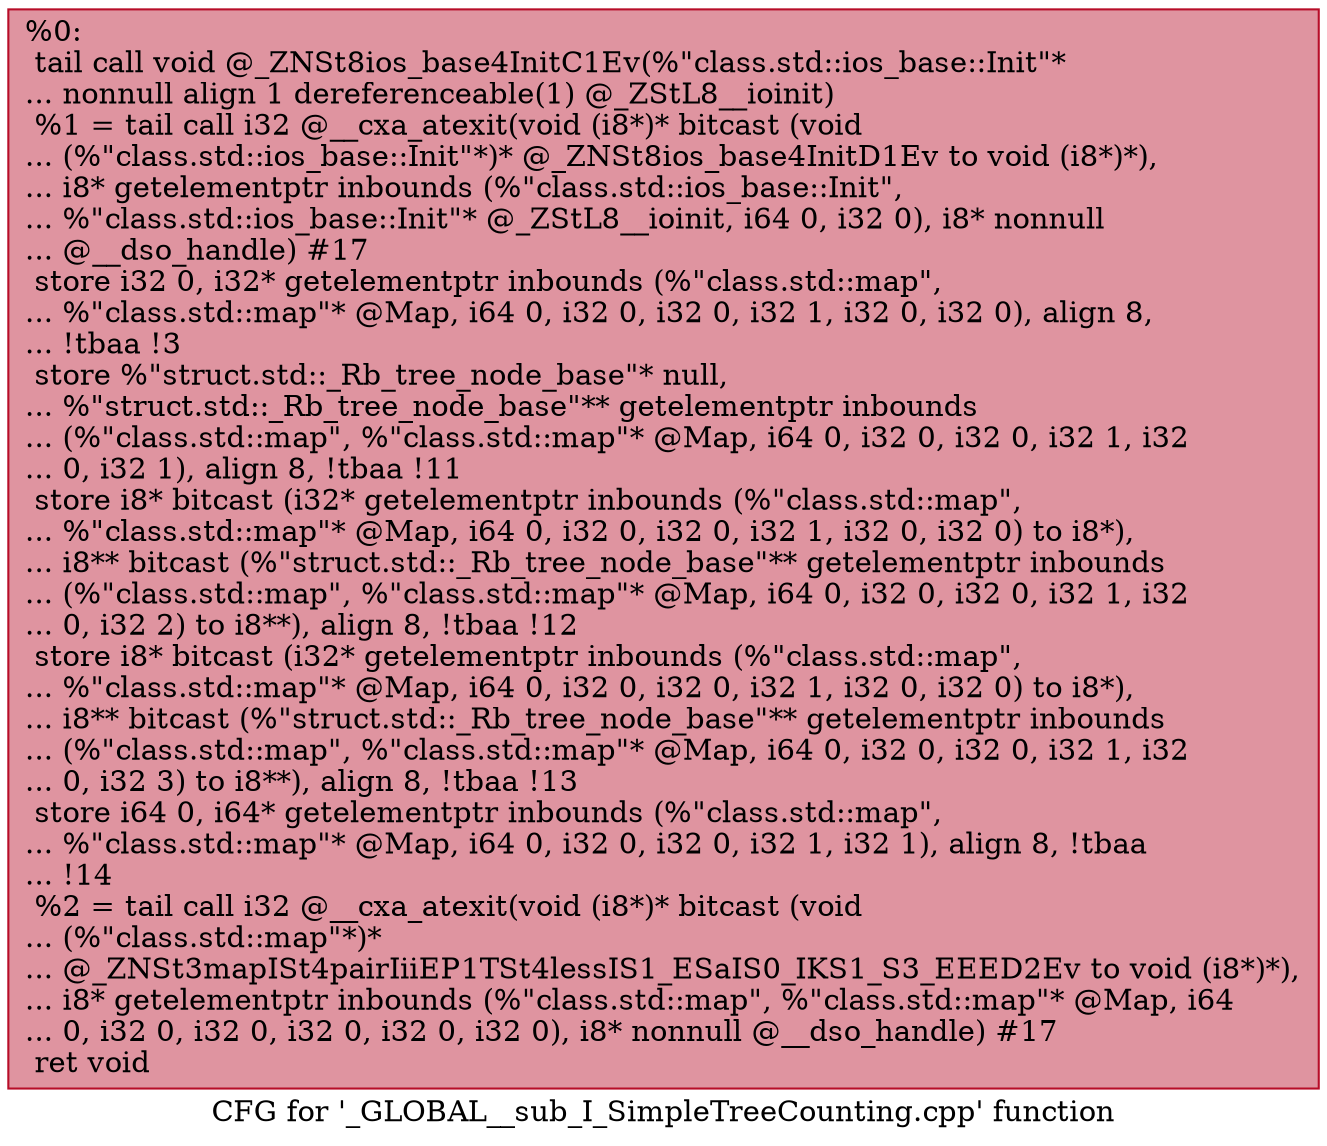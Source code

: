 digraph "CFG for '_GLOBAL__sub_I_SimpleTreeCounting.cpp' function" {
	label="CFG for '_GLOBAL__sub_I_SimpleTreeCounting.cpp' function";

	Node0x55a988a2e610 [shape=record,color="#b70d28ff", style=filled, fillcolor="#b70d2870",label="{%0:\l  tail call void @_ZNSt8ios_base4InitC1Ev(%\"class.std::ios_base::Init\"*\l... nonnull align 1 dereferenceable(1) @_ZStL8__ioinit)\l  %1 = tail call i32 @__cxa_atexit(void (i8*)* bitcast (void\l... (%\"class.std::ios_base::Init\"*)* @_ZNSt8ios_base4InitD1Ev to void (i8*)*),\l... i8* getelementptr inbounds (%\"class.std::ios_base::Init\",\l... %\"class.std::ios_base::Init\"* @_ZStL8__ioinit, i64 0, i32 0), i8* nonnull\l... @__dso_handle) #17\l  store i32 0, i32* getelementptr inbounds (%\"class.std::map\",\l... %\"class.std::map\"* @Map, i64 0, i32 0, i32 0, i32 1, i32 0, i32 0), align 8,\l... !tbaa !3\l  store %\"struct.std::_Rb_tree_node_base\"* null,\l... %\"struct.std::_Rb_tree_node_base\"** getelementptr inbounds\l... (%\"class.std::map\", %\"class.std::map\"* @Map, i64 0, i32 0, i32 0, i32 1, i32\l... 0, i32 1), align 8, !tbaa !11\l  store i8* bitcast (i32* getelementptr inbounds (%\"class.std::map\",\l... %\"class.std::map\"* @Map, i64 0, i32 0, i32 0, i32 1, i32 0, i32 0) to i8*),\l... i8** bitcast (%\"struct.std::_Rb_tree_node_base\"** getelementptr inbounds\l... (%\"class.std::map\", %\"class.std::map\"* @Map, i64 0, i32 0, i32 0, i32 1, i32\l... 0, i32 2) to i8**), align 8, !tbaa !12\l  store i8* bitcast (i32* getelementptr inbounds (%\"class.std::map\",\l... %\"class.std::map\"* @Map, i64 0, i32 0, i32 0, i32 1, i32 0, i32 0) to i8*),\l... i8** bitcast (%\"struct.std::_Rb_tree_node_base\"** getelementptr inbounds\l... (%\"class.std::map\", %\"class.std::map\"* @Map, i64 0, i32 0, i32 0, i32 1, i32\l... 0, i32 3) to i8**), align 8, !tbaa !13\l  store i64 0, i64* getelementptr inbounds (%\"class.std::map\",\l... %\"class.std::map\"* @Map, i64 0, i32 0, i32 0, i32 1, i32 1), align 8, !tbaa\l... !14\l  %2 = tail call i32 @__cxa_atexit(void (i8*)* bitcast (void\l... (%\"class.std::map\"*)*\l... @_ZNSt3mapISt4pairIiiEP1TSt4lessIS1_ESaIS0_IKS1_S3_EEED2Ev to void (i8*)*),\l... i8* getelementptr inbounds (%\"class.std::map\", %\"class.std::map\"* @Map, i64\l... 0, i32 0, i32 0, i32 0, i32 0, i32 0), i8* nonnull @__dso_handle) #17\l  ret void\l}"];
}

